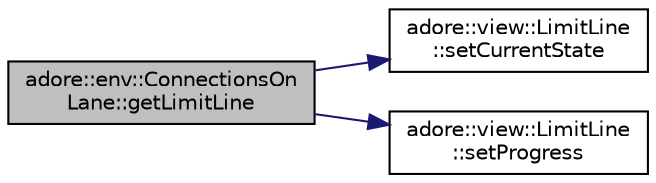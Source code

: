digraph "adore::env::ConnectionsOnLane::getLimitLine"
{
 // LATEX_PDF_SIZE
  edge [fontname="Helvetica",fontsize="10",labelfontname="Helvetica",labelfontsize="10"];
  node [fontname="Helvetica",fontsize="10",shape=record];
  rankdir="LR";
  Node1 [label="adore::env::ConnectionsOn\lLane::getLimitLine",height=0.2,width=0.4,color="black", fillcolor="grey75", style="filled", fontcolor="black",tooltip=" "];
  Node1 -> Node2 [color="midnightblue",fontsize="10",style="solid",fontname="Helvetica"];
  Node2 [label="adore::view::LimitLine\l::setCurrentState",height=0.2,width=0.4,color="black", fillcolor="white", style="filled",URL="$structadore_1_1view_1_1LimitLine.html#ad473056a051442054be8f6a6c303e940",tooltip=" "];
  Node1 -> Node3 [color="midnightblue",fontsize="10",style="solid",fontname="Helvetica"];
  Node3 [label="adore::view::LimitLine\l::setProgress",height=0.2,width=0.4,color="black", fillcolor="white", style="filled",URL="$structadore_1_1view_1_1LimitLine.html#a0c9abd2b851c1b2cce4a9d7c0d2b9ed9",tooltip=" "];
}
